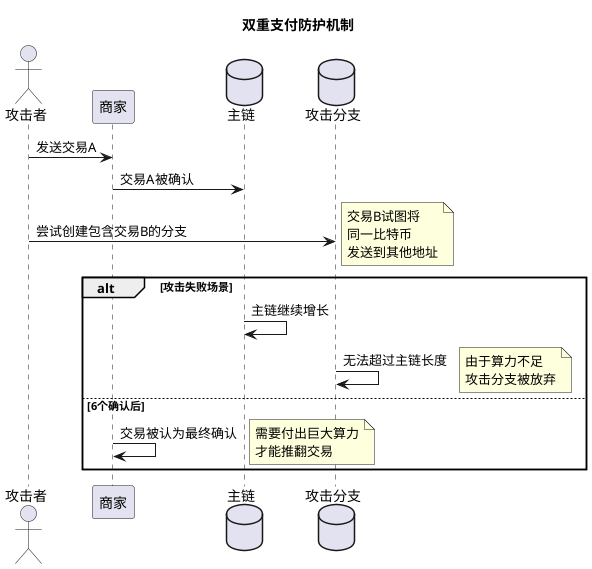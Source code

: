 @startuml doublespend
title 双重支付防护机制

actor "攻击者" as Attacker
participant "商家" as Merchant
database "主链" as MainChain
database "攻击分支" as AttackChain

Attacker -> Merchant: 发送交易A
Merchant -> MainChain: 交易A被确认
Attacker -> AttackChain: 尝试创建包含交易B的分支
note right: 交易B试图将\n同一比特币\n发送到其他地址

alt 攻击失败场景
    MainChain -> MainChain: 主链继续增长
    AttackChain -> AttackChain: 无法超过主链长度
    note right: 由于算力不足\n攻击分支被放弃
else 6个确认后
    Merchant -> Merchant: 交易被认为最终确认
    note right: 需要付出巨大算力\n才能推翻交易
end

@enduml 